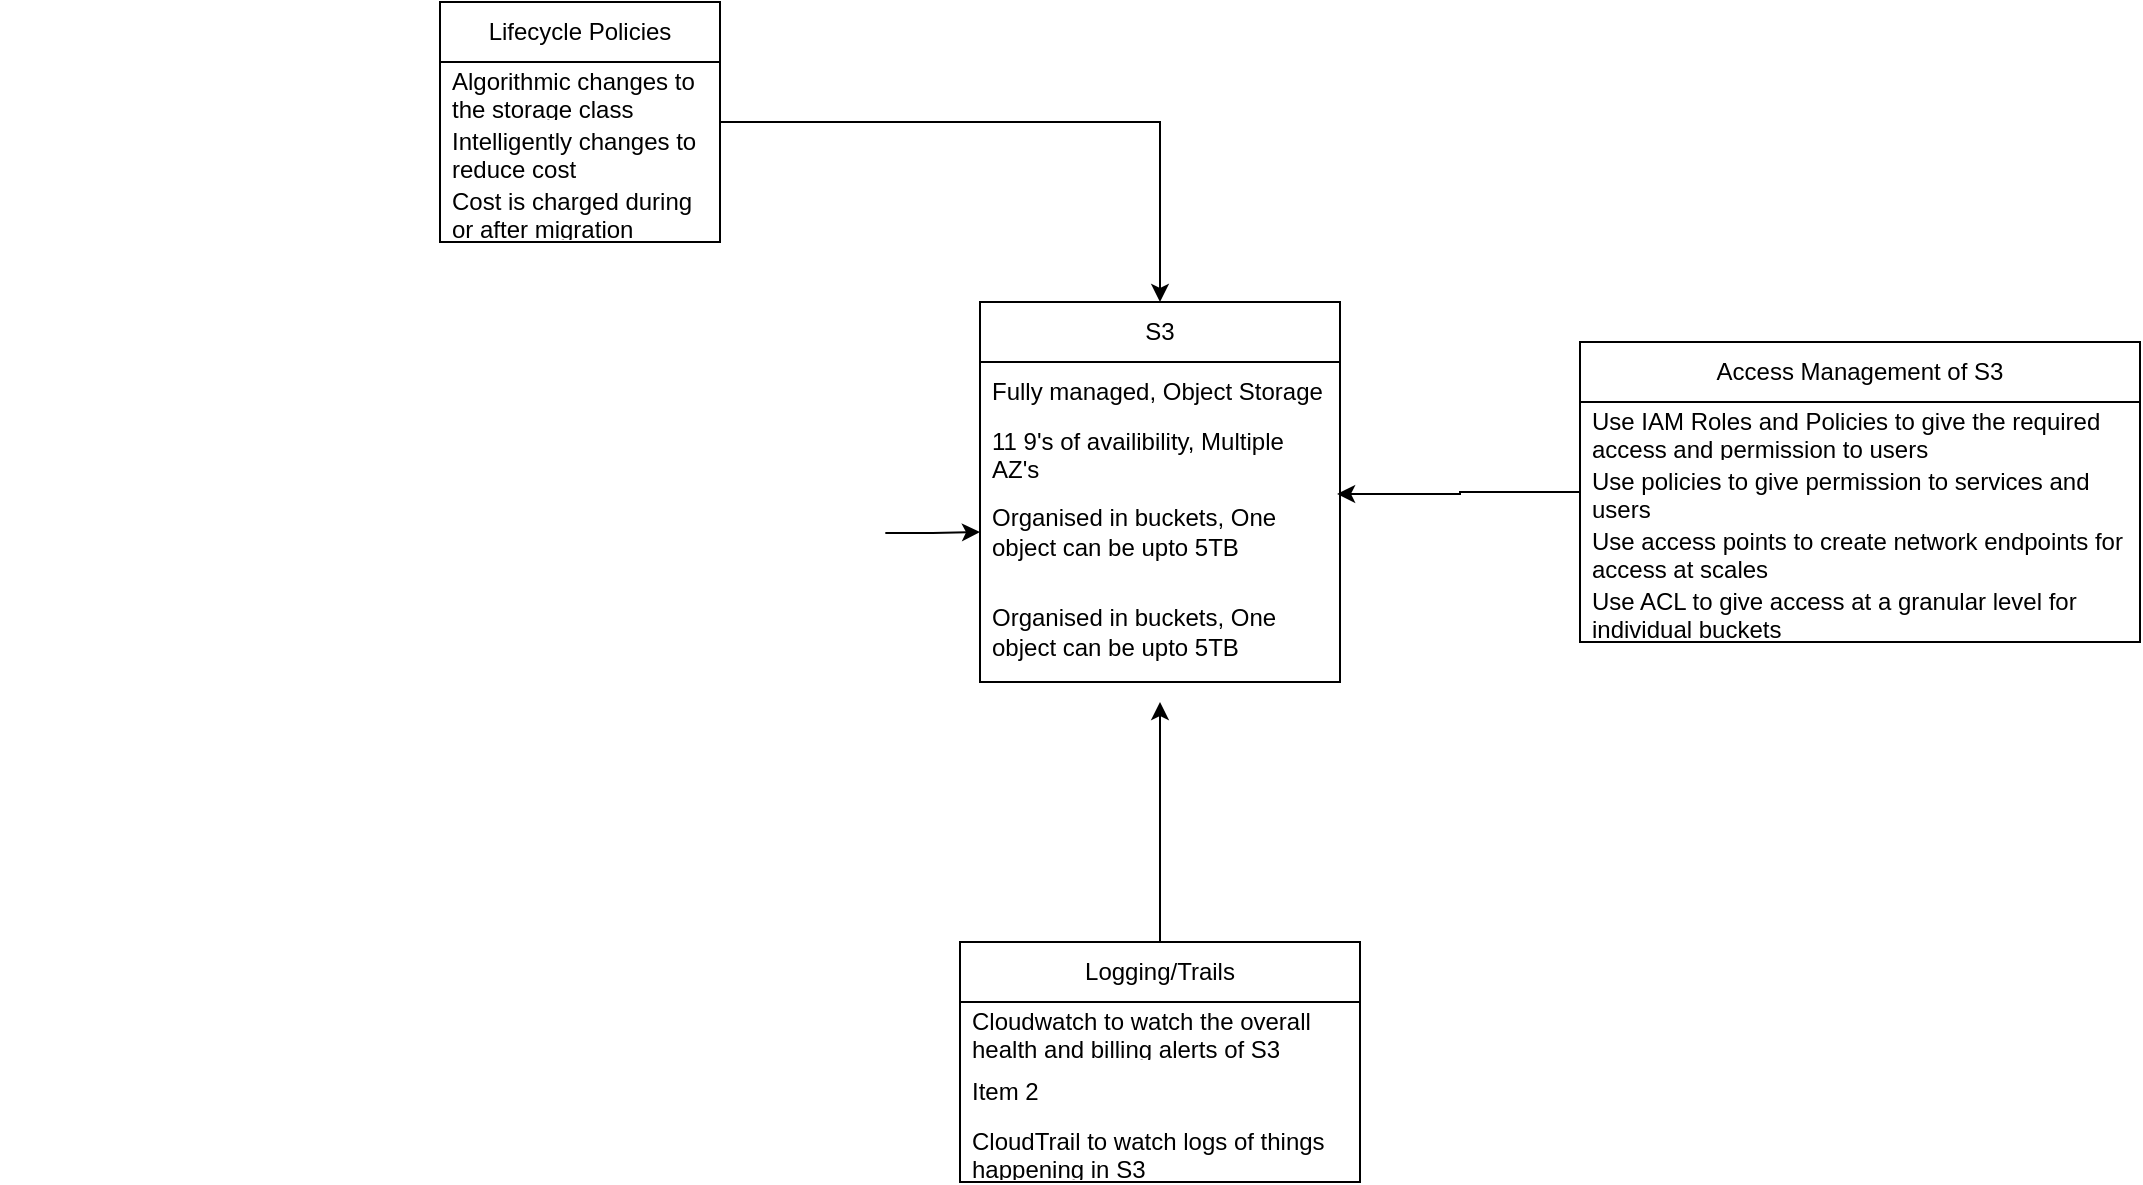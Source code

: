 <mxfile version="21.7.2" type="github">
  <diagram name="Page-1" id="N9Yp-3Ulmj6O2cw9K3d_">
    <mxGraphModel dx="1774" dy="1595" grid="1" gridSize="10" guides="1" tooltips="1" connect="1" arrows="1" fold="1" page="1" pageScale="1" pageWidth="850" pageHeight="1100" math="0" shadow="0">
      <root>
        <mxCell id="0" />
        <mxCell id="1" parent="0" />
        <mxCell id="kZpsd5Ju-kHtHLW7SSqZ-1" value="S3" style="swimlane;fontStyle=0;childLayout=stackLayout;horizontal=1;startSize=30;horizontalStack=0;resizeParent=1;resizeParentMax=0;resizeLast=0;collapsible=1;marginBottom=0;whiteSpace=wrap;html=1;" vertex="1" parent="1">
          <mxGeometry x="420" y="90" width="180" height="190" as="geometry" />
        </mxCell>
        <mxCell id="kZpsd5Ju-kHtHLW7SSqZ-2" value="Fully managed, Object Storage" style="text;strokeColor=none;fillColor=none;align=left;verticalAlign=middle;spacingLeft=4;spacingRight=4;overflow=hidden;points=[[0,0.5],[1,0.5]];portConstraint=eastwest;rotatable=0;whiteSpace=wrap;html=1;" vertex="1" parent="kZpsd5Ju-kHtHLW7SSqZ-1">
          <mxGeometry y="30" width="180" height="30" as="geometry" />
        </mxCell>
        <mxCell id="kZpsd5Ju-kHtHLW7SSqZ-3" value="11 9&#39;s of availibility, Multiple AZ&#39;s" style="text;strokeColor=none;fillColor=none;align=left;verticalAlign=middle;spacingLeft=4;spacingRight=4;overflow=hidden;points=[[0,0.5],[1,0.5]];portConstraint=eastwest;rotatable=0;whiteSpace=wrap;html=1;" vertex="1" parent="kZpsd5Ju-kHtHLW7SSqZ-1">
          <mxGeometry y="60" width="180" height="30" as="geometry" />
        </mxCell>
        <mxCell id="kZpsd5Ju-kHtHLW7SSqZ-4" value="Organised in buckets, One object can be upto 5TB" style="text;strokeColor=none;fillColor=none;align=left;verticalAlign=middle;spacingLeft=4;spacingRight=4;overflow=hidden;points=[[0,0.5],[1,0.5]];portConstraint=eastwest;rotatable=0;whiteSpace=wrap;html=1;" vertex="1" parent="kZpsd5Ju-kHtHLW7SSqZ-1">
          <mxGeometry y="90" width="180" height="50" as="geometry" />
        </mxCell>
        <mxCell id="kZpsd5Ju-kHtHLW7SSqZ-5" value="Organised in buckets, One object can be upto 5TB" style="text;strokeColor=none;fillColor=none;align=left;verticalAlign=middle;spacingLeft=4;spacingRight=4;overflow=hidden;points=[[0,0.5],[1,0.5]];portConstraint=eastwest;rotatable=0;whiteSpace=wrap;html=1;" vertex="1" parent="kZpsd5Ju-kHtHLW7SSqZ-1">
          <mxGeometry y="140" width="180" height="50" as="geometry" />
        </mxCell>
        <mxCell id="kZpsd5Ju-kHtHLW7SSqZ-11" style="edgeStyle=orthogonalEdgeStyle;rounded=0;orthogonalLoop=1;jettySize=auto;html=1;entryX=0;entryY=0.5;entryDx=0;entryDy=0;" edge="1" parent="1" source="kZpsd5Ju-kHtHLW7SSqZ-10" target="kZpsd5Ju-kHtHLW7SSqZ-4">
          <mxGeometry relative="1" as="geometry" />
        </mxCell>
        <mxCell id="kZpsd5Ju-kHtHLW7SSqZ-10" value="" style="shape=image;verticalLabelPosition=bottom;labelBackgroundColor=default;verticalAlign=top;aspect=fixed;imageAspect=0;image=https://zesty.co/wp-content/uploads/2022/04/S3_Cost_1.png;" vertex="1" parent="1">
          <mxGeometry x="-70" y="100" width="442.66" height="211" as="geometry" />
        </mxCell>
        <mxCell id="kZpsd5Ju-kHtHLW7SSqZ-18" style="edgeStyle=orthogonalEdgeStyle;rounded=0;orthogonalLoop=1;jettySize=auto;html=1;entryX=0.5;entryY=0;entryDx=0;entryDy=0;" edge="1" parent="1" source="kZpsd5Ju-kHtHLW7SSqZ-13" target="kZpsd5Ju-kHtHLW7SSqZ-1">
          <mxGeometry relative="1" as="geometry" />
        </mxCell>
        <mxCell id="kZpsd5Ju-kHtHLW7SSqZ-13" value="Lifecycle Policies" style="swimlane;fontStyle=0;childLayout=stackLayout;horizontal=1;startSize=30;horizontalStack=0;resizeParent=1;resizeParentMax=0;resizeLast=0;collapsible=1;marginBottom=0;whiteSpace=wrap;html=1;" vertex="1" parent="1">
          <mxGeometry x="150" y="-60" width="140" height="120" as="geometry" />
        </mxCell>
        <mxCell id="kZpsd5Ju-kHtHLW7SSqZ-14" value="Algorithmic changes to the storage class" style="text;strokeColor=none;fillColor=none;align=left;verticalAlign=middle;spacingLeft=4;spacingRight=4;overflow=hidden;points=[[0,0.5],[1,0.5]];portConstraint=eastwest;rotatable=0;whiteSpace=wrap;html=1;" vertex="1" parent="kZpsd5Ju-kHtHLW7SSqZ-13">
          <mxGeometry y="30" width="140" height="30" as="geometry" />
        </mxCell>
        <mxCell id="kZpsd5Ju-kHtHLW7SSqZ-15" value="Intelligently changes to reduce cost" style="text;strokeColor=none;fillColor=none;align=left;verticalAlign=middle;spacingLeft=4;spacingRight=4;overflow=hidden;points=[[0,0.5],[1,0.5]];portConstraint=eastwest;rotatable=0;whiteSpace=wrap;html=1;" vertex="1" parent="kZpsd5Ju-kHtHLW7SSqZ-13">
          <mxGeometry y="60" width="140" height="30" as="geometry" />
        </mxCell>
        <mxCell id="kZpsd5Ju-kHtHLW7SSqZ-16" value="Cost is charged during or after migration" style="text;strokeColor=none;fillColor=none;align=left;verticalAlign=middle;spacingLeft=4;spacingRight=4;overflow=hidden;points=[[0,0.5],[1,0.5]];portConstraint=eastwest;rotatable=0;whiteSpace=wrap;html=1;" vertex="1" parent="kZpsd5Ju-kHtHLW7SSqZ-13">
          <mxGeometry y="90" width="140" height="30" as="geometry" />
        </mxCell>
        <mxCell id="kZpsd5Ju-kHtHLW7SSqZ-23" style="edgeStyle=orthogonalEdgeStyle;rounded=0;orthogonalLoop=1;jettySize=auto;html=1;entryX=0.992;entryY=0.119;entryDx=0;entryDy=0;entryPerimeter=0;" edge="1" parent="1" source="kZpsd5Ju-kHtHLW7SSqZ-19" target="kZpsd5Ju-kHtHLW7SSqZ-4">
          <mxGeometry relative="1" as="geometry" />
        </mxCell>
        <mxCell id="kZpsd5Ju-kHtHLW7SSqZ-19" value="Access Management of S3" style="swimlane;fontStyle=0;childLayout=stackLayout;horizontal=1;startSize=30;horizontalStack=0;resizeParent=1;resizeParentMax=0;resizeLast=0;collapsible=1;marginBottom=0;whiteSpace=wrap;html=1;" vertex="1" parent="1">
          <mxGeometry x="720" y="110" width="280" height="150" as="geometry" />
        </mxCell>
        <mxCell id="kZpsd5Ju-kHtHLW7SSqZ-20" value="Use IAM Roles and Policies to give the required access and permission to users" style="text;strokeColor=none;fillColor=none;align=left;verticalAlign=middle;spacingLeft=4;spacingRight=4;overflow=hidden;points=[[0,0.5],[1,0.5]];portConstraint=eastwest;rotatable=0;whiteSpace=wrap;html=1;" vertex="1" parent="kZpsd5Ju-kHtHLW7SSqZ-19">
          <mxGeometry y="30" width="280" height="30" as="geometry" />
        </mxCell>
        <mxCell id="kZpsd5Ju-kHtHLW7SSqZ-21" value="Use policies to give permission to services and users" style="text;strokeColor=none;fillColor=none;align=left;verticalAlign=middle;spacingLeft=4;spacingRight=4;overflow=hidden;points=[[0,0.5],[1,0.5]];portConstraint=eastwest;rotatable=0;whiteSpace=wrap;html=1;" vertex="1" parent="kZpsd5Ju-kHtHLW7SSqZ-19">
          <mxGeometry y="60" width="280" height="30" as="geometry" />
        </mxCell>
        <mxCell id="kZpsd5Ju-kHtHLW7SSqZ-22" value="Use access points to create network endpoints for access at scales&amp;nbsp;" style="text;strokeColor=none;fillColor=none;align=left;verticalAlign=middle;spacingLeft=4;spacingRight=4;overflow=hidden;points=[[0,0.5],[1,0.5]];portConstraint=eastwest;rotatable=0;whiteSpace=wrap;html=1;" vertex="1" parent="kZpsd5Ju-kHtHLW7SSqZ-19">
          <mxGeometry y="90" width="280" height="30" as="geometry" />
        </mxCell>
        <mxCell id="kZpsd5Ju-kHtHLW7SSqZ-25" value="Use ACL to give access at a granular level for individual buckets" style="text;strokeColor=none;fillColor=none;align=left;verticalAlign=middle;spacingLeft=4;spacingRight=4;overflow=hidden;points=[[0,0.5],[1,0.5]];portConstraint=eastwest;rotatable=0;whiteSpace=wrap;html=1;" vertex="1" parent="kZpsd5Ju-kHtHLW7SSqZ-19">
          <mxGeometry y="120" width="280" height="30" as="geometry" />
        </mxCell>
        <mxCell id="kZpsd5Ju-kHtHLW7SSqZ-31" style="edgeStyle=orthogonalEdgeStyle;rounded=0;orthogonalLoop=1;jettySize=auto;html=1;" edge="1" parent="1" source="kZpsd5Ju-kHtHLW7SSqZ-26">
          <mxGeometry relative="1" as="geometry">
            <mxPoint x="510" y="290" as="targetPoint" />
          </mxGeometry>
        </mxCell>
        <mxCell id="kZpsd5Ju-kHtHLW7SSqZ-26" value="Logging/Trails" style="swimlane;fontStyle=0;childLayout=stackLayout;horizontal=1;startSize=30;horizontalStack=0;resizeParent=1;resizeParentMax=0;resizeLast=0;collapsible=1;marginBottom=0;whiteSpace=wrap;html=1;" vertex="1" parent="1">
          <mxGeometry x="410" y="410" width="200" height="120" as="geometry" />
        </mxCell>
        <mxCell id="kZpsd5Ju-kHtHLW7SSqZ-27" value="Cloudwatch to watch the overall health and billing alerts of S3" style="text;strokeColor=none;fillColor=none;align=left;verticalAlign=middle;spacingLeft=4;spacingRight=4;overflow=hidden;points=[[0,0.5],[1,0.5]];portConstraint=eastwest;rotatable=0;whiteSpace=wrap;html=1;" vertex="1" parent="kZpsd5Ju-kHtHLW7SSqZ-26">
          <mxGeometry y="30" width="200" height="30" as="geometry" />
        </mxCell>
        <mxCell id="kZpsd5Ju-kHtHLW7SSqZ-28" value="Item 2" style="text;strokeColor=none;fillColor=none;align=left;verticalAlign=middle;spacingLeft=4;spacingRight=4;overflow=hidden;points=[[0,0.5],[1,0.5]];portConstraint=eastwest;rotatable=0;whiteSpace=wrap;html=1;" vertex="1" parent="kZpsd5Ju-kHtHLW7SSqZ-26">
          <mxGeometry y="60" width="200" height="30" as="geometry" />
        </mxCell>
        <mxCell id="kZpsd5Ju-kHtHLW7SSqZ-29" value="CloudTrail to watch logs of things happening in S3" style="text;strokeColor=none;fillColor=none;align=left;verticalAlign=middle;spacingLeft=4;spacingRight=4;overflow=hidden;points=[[0,0.5],[1,0.5]];portConstraint=eastwest;rotatable=0;whiteSpace=wrap;html=1;" vertex="1" parent="kZpsd5Ju-kHtHLW7SSqZ-26">
          <mxGeometry y="90" width="200" height="30" as="geometry" />
        </mxCell>
      </root>
    </mxGraphModel>
  </diagram>
</mxfile>
